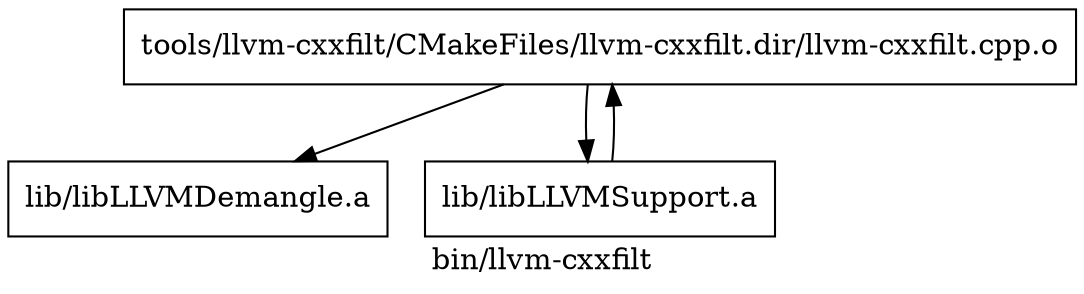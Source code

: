 digraph "bin/llvm-cxxfilt" {
	label="bin/llvm-cxxfilt";

	Node0x55829bccb080 [shape=record,shape=record,label="{tools/llvm-cxxfilt/CMakeFiles/llvm-cxxfilt.dir/llvm-cxxfilt.cpp.o}"];
	Node0x55829bccb080 -> Node0x55829bccc6d8;
	Node0x55829bccb080 -> Node0x55829bccc190;
	Node0x55829bccc6d8 [shape=record,shape=record,label="{lib/libLLVMDemangle.a}"];
	Node0x55829bccc190 [shape=record,shape=record,label="{lib/libLLVMSupport.a}"];
	Node0x55829bccc190 -> Node0x55829bccb080;
}
